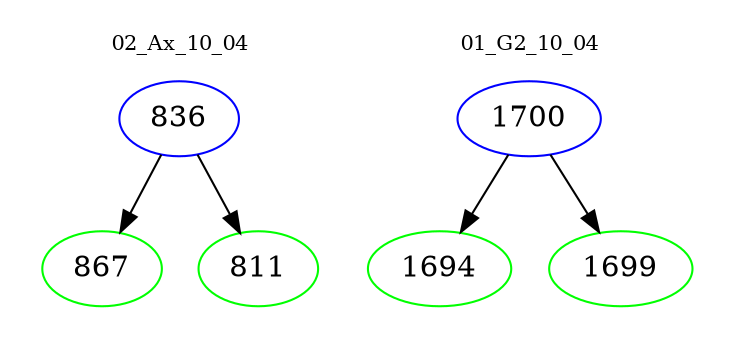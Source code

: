 digraph{
subgraph cluster_0 {
color = white
label = "02_Ax_10_04";
fontsize=10;
T0_836 [label="836", color="blue"]
T0_836 -> T0_867 [color="black"]
T0_867 [label="867", color="green"]
T0_836 -> T0_811 [color="black"]
T0_811 [label="811", color="green"]
}
subgraph cluster_1 {
color = white
label = "01_G2_10_04";
fontsize=10;
T1_1700 [label="1700", color="blue"]
T1_1700 -> T1_1694 [color="black"]
T1_1694 [label="1694", color="green"]
T1_1700 -> T1_1699 [color="black"]
T1_1699 [label="1699", color="green"]
}
}
